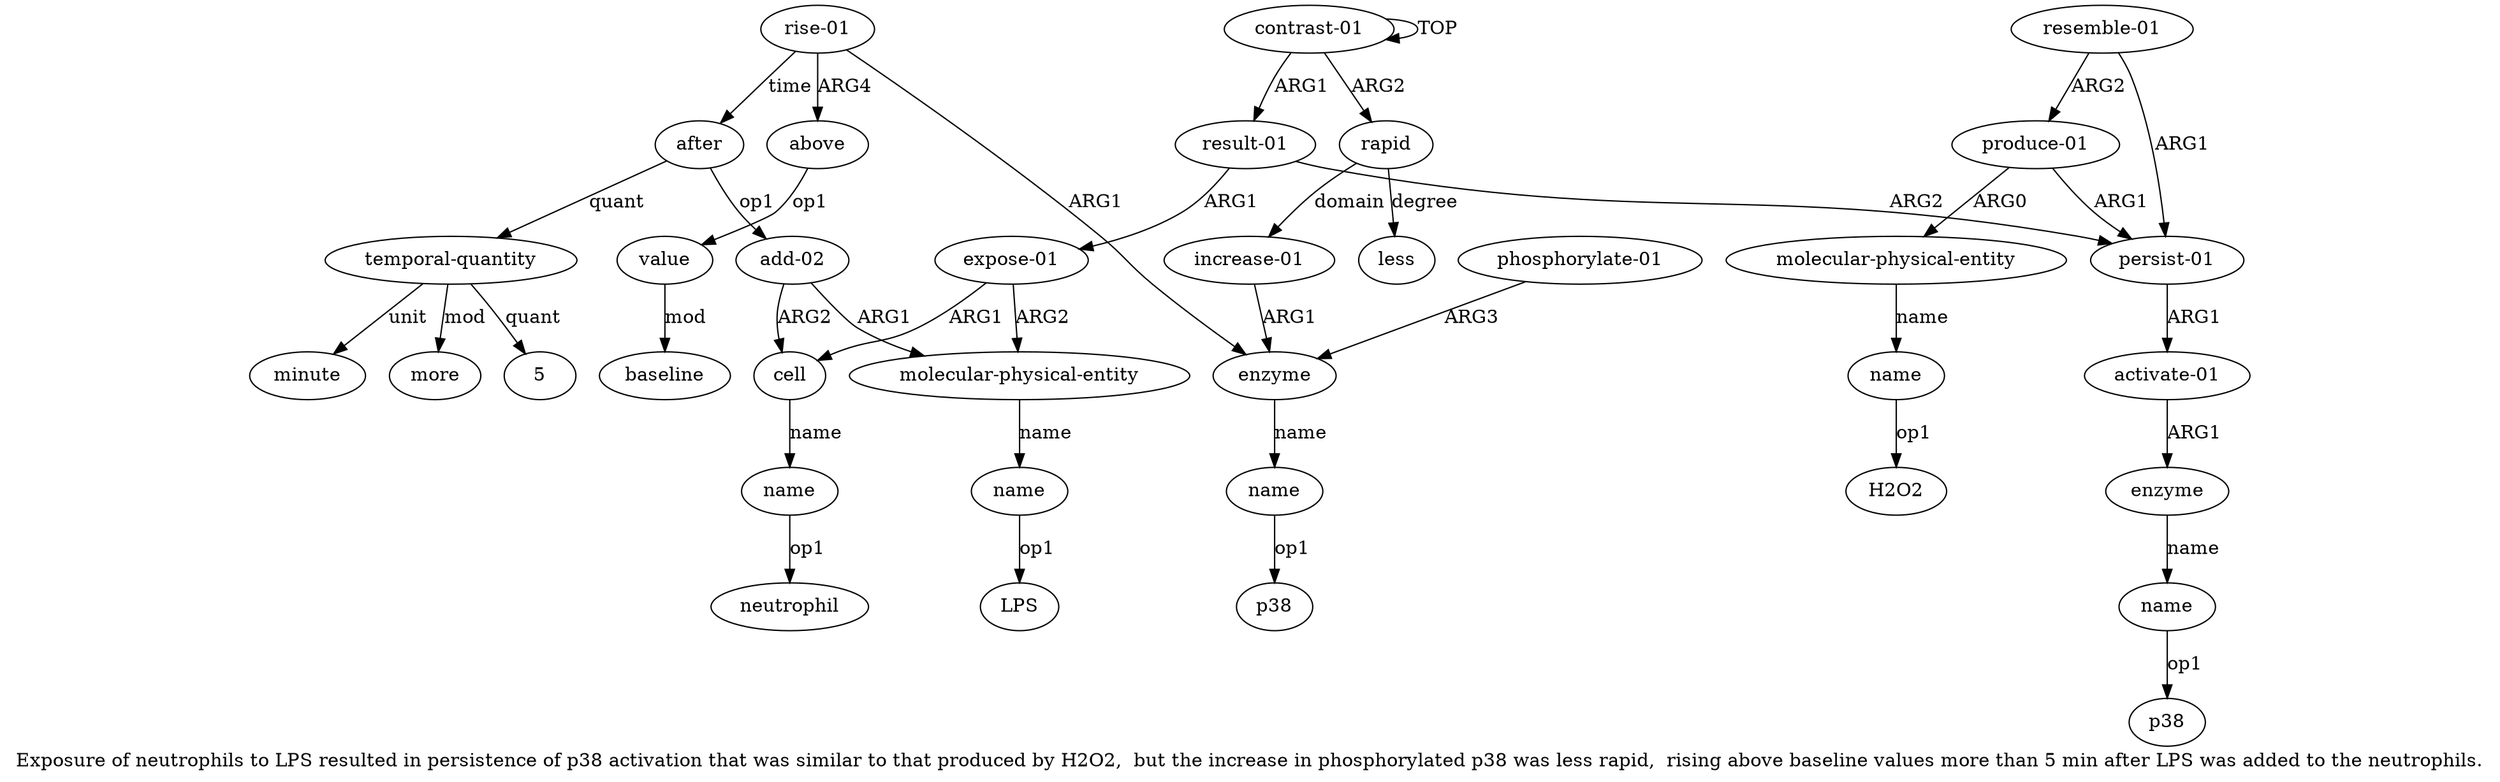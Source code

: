 digraph  {
	graph [label="Exposure of neutrophils to LPS resulted in persistence of p38 activation that was similar to that produced by H2O2,  but the increase \
in phosphorylated p38 was less rapid,  rising above baseline values more than 5 min after LPS was added to the neutrophils."];
	node [label="\N"];
	a20	 [color=black,
		gold_ind=20,
		gold_label="rise-01",
		label="rise-01",
		test_ind=20,
		test_label="rise-01"];
	a21	 [color=black,
		gold_ind=21,
		gold_label=above,
		label=above,
		test_ind=21,
		test_label=above];
	a20 -> a21 [key=0,
	color=black,
	gold_label=ARG4,
	label=ARG4,
	test_label=ARG4];
a24 [color=black,
	gold_ind=24,
	gold_label=after,
	label=after,
	test_ind=24,
	test_label=after];
a20 -> a24 [key=0,
color=black,
gold_label=time,
label=time,
test_label=time];
a18 [color=black,
gold_ind=18,
gold_label=enzyme,
label=enzyme,
test_ind=18,
test_label=enzyme];
a20 -> a18 [key=0,
color=black,
gold_label=ARG1,
label=ARG1,
test_label=ARG1];
a22 [color=black,
gold_ind=22,
gold_label=value,
label=value,
test_ind=22,
test_label=value];
a21 -> a22 [key=0,
color=black,
gold_label=op1,
label=op1,
test_label=op1];
a23 [color=black,
gold_ind=23,
gold_label=baseline,
label=baseline,
test_ind=23,
test_label=baseline];
a22 -> a23 [key=0,
color=black,
gold_label=mod,
label=mod,
test_label=mod];
a25 [color=black,
gold_ind=25,
gold_label="add-02",
label="add-02",
test_ind=25,
test_label="add-02"];
a24 -> a25 [key=0,
color=black,
gold_label=op1,
label=op1,
test_label=op1];
a26 [color=black,
gold_ind=26,
gold_label="temporal-quantity",
label="temporal-quantity",
test_ind=26,
test_label="temporal-quantity"];
a24 -> a26 [key=0,
color=black,
gold_label=quant,
label=quant,
test_label=quant];
a3 [color=black,
gold_ind=3,
gold_label=cell,
label=cell,
test_ind=3,
test_label=cell];
a25 -> a3 [key=0,
color=black,
gold_label=ARG2,
label=ARG2,
test_label=ARG2];
a5 [color=black,
gold_ind=5,
gold_label="molecular-physical-entity",
label="molecular-physical-entity",
test_ind=5,
test_label="molecular-physical-entity"];
a25 -> a5 [key=0,
color=black,
gold_label=ARG1,
label=ARG1,
test_label=ARG1];
a27 [color=black,
gold_ind=27,
gold_label=minute,
label=minute,
test_ind=27,
test_label=minute];
a26 -> a27 [key=0,
color=black,
gold_label=unit,
label=unit,
test_label=unit];
a28 [color=black,
gold_ind=28,
gold_label=more,
label=more,
test_ind=28,
test_label=more];
a26 -> a28 [key=0,
color=black,
gold_label=mod,
label=mod,
test_label=mod];
"a26 5" [color=black,
gold_ind=-1,
gold_label=5,
label=5,
test_ind=-1,
test_label=5];
a26 -> "a26 5" [key=0,
color=black,
gold_label=quant,
label=quant,
test_label=quant];
a29 [color=black,
gold_ind=29,
gold_label="phosphorylate-01",
label="phosphorylate-01",
test_ind=29,
test_label="phosphorylate-01"];
a29 -> a18 [key=0,
color=black,
gold_label=ARG3,
label=ARG3,
test_label=ARG3];
"a19 p38" [color=black,
gold_ind=-1,
gold_label=p38,
label=p38,
test_ind=-1,
test_label=p38];
"a6 LPS" [color=black,
gold_ind=-1,
gold_label=LPS,
label=LPS,
test_ind=-1,
test_label=LPS];
a15 [color=black,
gold_ind=15,
gold_label=rapid,
label=rapid,
test_ind=15,
test_label=rapid];
a17 [color=black,
gold_ind=17,
gold_label="increase-01",
label="increase-01",
test_ind=17,
test_label="increase-01"];
a15 -> a17 [key=0,
color=black,
gold_label=domain,
label=domain,
test_label=domain];
a16 [color=black,
gold_ind=16,
gold_label=less,
label=less,
test_ind=16,
test_label=less];
a15 -> a16 [key=0,
color=black,
gold_label=degree,
label=degree,
test_label=degree];
a14 [color=black,
gold_ind=14,
gold_label=name,
label=name,
test_ind=14,
test_label=name];
"a14 H2O2" [color=black,
gold_ind=-1,
gold_label=H2O2,
label=H2O2,
test_ind=-1,
test_label=H2O2];
a14 -> "a14 H2O2" [key=0,
color=black,
gold_label=op1,
label=op1,
test_label=op1];
a17 -> a18 [key=0,
color=black,
gold_label=ARG1,
label=ARG1,
test_label=ARG1];
a11 [color=black,
gold_ind=11,
gold_label="resemble-01",
label="resemble-01",
test_ind=11,
test_label="resemble-01"];
a12 [color=black,
gold_ind=12,
gold_label="produce-01",
label="produce-01",
test_ind=12,
test_label="produce-01"];
a11 -> a12 [key=0,
color=black,
gold_label=ARG2,
label=ARG2,
test_label=ARG2];
a7 [color=black,
gold_ind=7,
gold_label="persist-01",
label="persist-01",
test_ind=7,
test_label="persist-01"];
a11 -> a7 [key=0,
color=black,
gold_label=ARG1,
label=ARG1,
test_label=ARG1];
a10 [color=black,
gold_ind=10,
gold_label=name,
label=name,
test_ind=10,
test_label=name];
"a10 p38" [color=black,
gold_ind=-1,
gold_label=p38,
label=p38,
test_ind=-1,
test_label=p38];
a10 -> "a10 p38" [key=0,
color=black,
gold_label=op1,
label=op1,
test_label=op1];
a13 [color=black,
gold_ind=13,
gold_label="molecular-physical-entity",
label="molecular-physical-entity",
test_ind=13,
test_label="molecular-physical-entity"];
a13 -> a14 [key=0,
color=black,
gold_label=name,
label=name,
test_label=name];
a12 -> a13 [key=0,
color=black,
gold_label=ARG0,
label=ARG0,
test_label=ARG0];
a12 -> a7 [key=0,
color=black,
gold_label=ARG1,
label=ARG1,
test_label=ARG1];
a19 [color=black,
gold_ind=19,
gold_label=name,
label=name,
test_ind=19,
test_label=name];
a19 -> "a19 p38" [key=0,
color=black,
gold_label=op1,
label=op1,
test_label=op1];
a18 -> a19 [key=0,
color=black,
gold_label=name,
label=name,
test_label=name];
"a4 neutrophil" [color=black,
gold_ind=-1,
gold_label=neutrophil,
label=neutrophil,
test_ind=-1,
test_label=neutrophil];
a1 [color=black,
gold_ind=1,
gold_label="result-01",
label="result-01",
test_ind=1,
test_label="result-01"];
a2 [color=black,
gold_ind=2,
gold_label="expose-01",
label="expose-01",
test_ind=2,
test_label="expose-01"];
a1 -> a2 [key=0,
color=black,
gold_label=ARG1,
label=ARG1,
test_label=ARG1];
a1 -> a7 [key=0,
color=black,
gold_label=ARG2,
label=ARG2,
test_label=ARG2];
a0 [color=black,
gold_ind=0,
gold_label="contrast-01",
label="contrast-01",
test_ind=0,
test_label="contrast-01"];
a0 -> a15 [key=0,
color=black,
gold_label=ARG2,
label=ARG2,
test_label=ARG2];
a0 -> a1 [key=0,
color=black,
gold_label=ARG1,
label=ARG1,
test_label=ARG1];
a0 -> a0 [key=0,
color=black,
gold_label=TOP,
label=TOP,
test_label=TOP];
a4 [color=black,
gold_ind=4,
gold_label=name,
label=name,
test_ind=4,
test_label=name];
a3 -> a4 [key=0,
color=black,
gold_label=name,
label=name,
test_label=name];
a2 -> a3 [key=0,
color=black,
gold_label=ARG1,
label=ARG1,
test_label=ARG1];
a2 -> a5 [key=0,
color=black,
gold_label=ARG2,
label=ARG2,
test_label=ARG2];
a6 [color=black,
gold_ind=6,
gold_label=name,
label=name,
test_ind=6,
test_label=name];
a5 -> a6 [key=0,
color=black,
gold_label=name,
label=name,
test_label=name];
a4 -> "a4 neutrophil" [key=0,
color=black,
gold_label=op1,
label=op1,
test_label=op1];
a8 [color=black,
gold_ind=8,
gold_label="activate-01",
label="activate-01",
test_ind=8,
test_label="activate-01"];
a7 -> a8 [key=0,
color=black,
gold_label=ARG1,
label=ARG1,
test_label=ARG1];
a6 -> "a6 LPS" [key=0,
color=black,
gold_label=op1,
label=op1,
test_label=op1];
a9 [color=black,
gold_ind=9,
gold_label=enzyme,
label=enzyme,
test_ind=9,
test_label=enzyme];
a9 -> a10 [key=0,
color=black,
gold_label=name,
label=name,
test_label=name];
a8 -> a9 [key=0,
color=black,
gold_label=ARG1,
label=ARG1,
test_label=ARG1];
}
